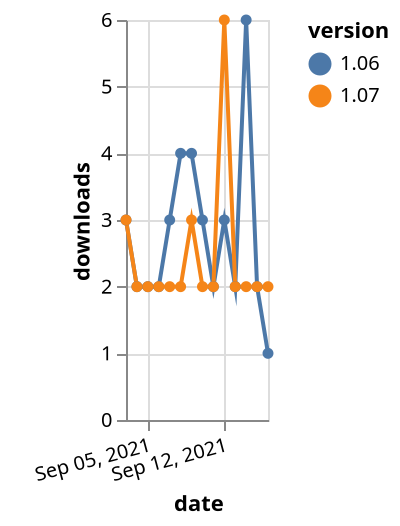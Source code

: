 {"$schema": "https://vega.github.io/schema/vega-lite/v5.json", "description": "A simple bar chart with embedded data.", "data": {"values": [{"date": "2021-09-03", "total": 2845, "delta": 3, "version": "1.06"}, {"date": "2021-09-04", "total": 2847, "delta": 2, "version": "1.06"}, {"date": "2021-09-05", "total": 2849, "delta": 2, "version": "1.06"}, {"date": "2021-09-06", "total": 2851, "delta": 2, "version": "1.06"}, {"date": "2021-09-07", "total": 2854, "delta": 3, "version": "1.06"}, {"date": "2021-09-08", "total": 2858, "delta": 4, "version": "1.06"}, {"date": "2021-09-09", "total": 2862, "delta": 4, "version": "1.06"}, {"date": "2021-09-10", "total": 2865, "delta": 3, "version": "1.06"}, {"date": "2021-09-11", "total": 2867, "delta": 2, "version": "1.06"}, {"date": "2021-09-12", "total": 2870, "delta": 3, "version": "1.06"}, {"date": "2021-09-13", "total": 2872, "delta": 2, "version": "1.06"}, {"date": "2021-09-14", "total": 2878, "delta": 6, "version": "1.06"}, {"date": "2021-09-15", "total": 2880, "delta": 2, "version": "1.06"}, {"date": "2021-09-16", "total": 2881, "delta": 1, "version": "1.06"}, {"date": "2021-09-03", "total": 2284, "delta": 3, "version": "1.07"}, {"date": "2021-09-04", "total": 2286, "delta": 2, "version": "1.07"}, {"date": "2021-09-05", "total": 2288, "delta": 2, "version": "1.07"}, {"date": "2021-09-06", "total": 2290, "delta": 2, "version": "1.07"}, {"date": "2021-09-07", "total": 2292, "delta": 2, "version": "1.07"}, {"date": "2021-09-08", "total": 2294, "delta": 2, "version": "1.07"}, {"date": "2021-09-09", "total": 2297, "delta": 3, "version": "1.07"}, {"date": "2021-09-10", "total": 2299, "delta": 2, "version": "1.07"}, {"date": "2021-09-11", "total": 2301, "delta": 2, "version": "1.07"}, {"date": "2021-09-12", "total": 2307, "delta": 6, "version": "1.07"}, {"date": "2021-09-13", "total": 2309, "delta": 2, "version": "1.07"}, {"date": "2021-09-14", "total": 2311, "delta": 2, "version": "1.07"}, {"date": "2021-09-15", "total": 2313, "delta": 2, "version": "1.07"}, {"date": "2021-09-16", "total": 2315, "delta": 2, "version": "1.07"}]}, "width": "container", "mark": {"type": "line", "point": {"filled": true}}, "encoding": {"x": {"field": "date", "type": "temporal", "timeUnit": "yearmonthdate", "title": "date", "axis": {"labelAngle": -15}}, "y": {"field": "delta", "type": "quantitative", "title": "downloads"}, "color": {"field": "version", "type": "nominal"}, "tooltip": {"field": "delta"}}}